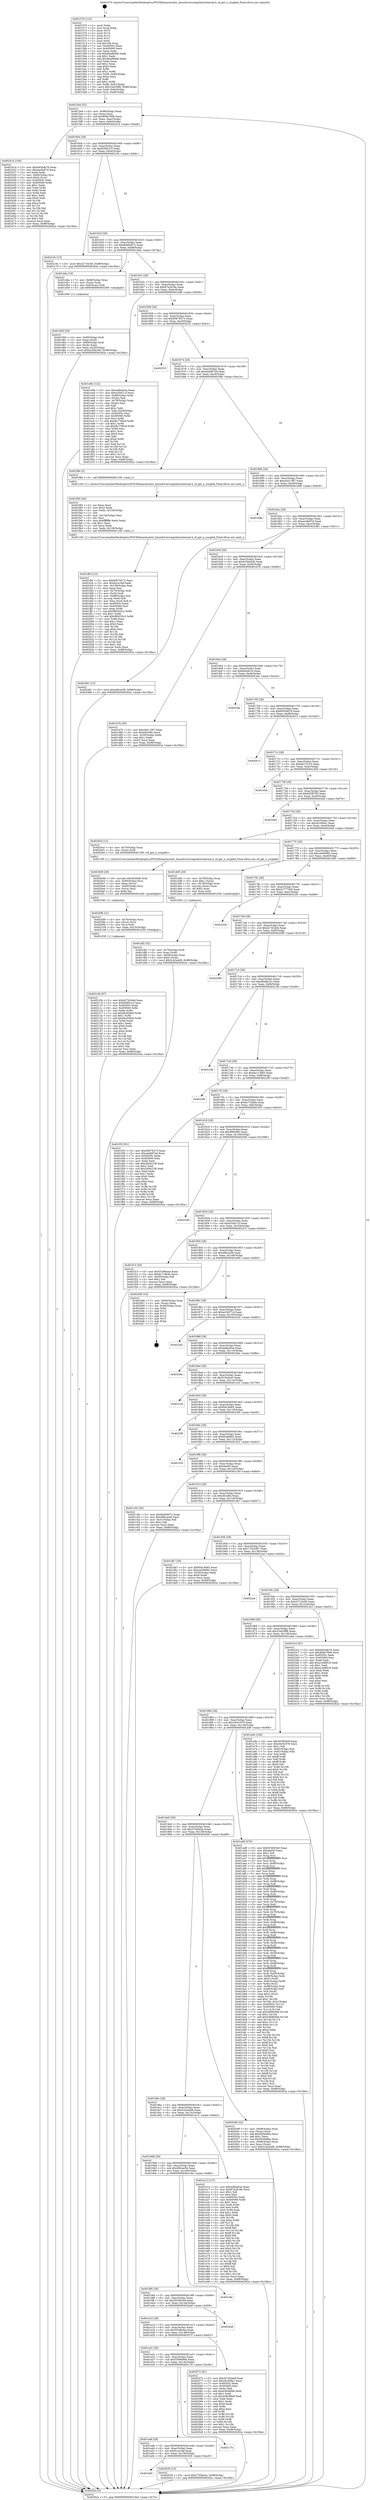 digraph "0x401570" {
  label = "0x401570 (/mnt/c/Users/mathe/Desktop/tcc/POCII/binaries/extr_linuxdriversregulatorinternal.h_of_get_n_coupled_Final-ollvm.out::main(0))"
  labelloc = "t"
  node[shape=record]

  Entry [label="",width=0.3,height=0.3,shape=circle,fillcolor=black,style=filled]
  "0x4015e4" [label="{
     0x4015e4 [32]\l
     | [instrs]\l
     &nbsp;&nbsp;0x4015e4 \<+6\>: mov -0x98(%rbp),%eax\l
     &nbsp;&nbsp;0x4015ea \<+2\>: mov %eax,%ecx\l
     &nbsp;&nbsp;0x4015ec \<+6\>: sub $0x809e789b,%ecx\l
     &nbsp;&nbsp;0x4015f2 \<+6\>: mov %eax,-0xac(%rbp)\l
     &nbsp;&nbsp;0x4015f8 \<+6\>: mov %ecx,-0xb0(%rbp)\l
     &nbsp;&nbsp;0x4015fe \<+6\>: je 000000000040241d \<main+0xead\>\l
  }"]
  "0x40241d" [label="{
     0x40241d [100]\l
     | [instrs]\l
     &nbsp;&nbsp;0x40241d \<+5\>: mov $0xb954db78,%eax\l
     &nbsp;&nbsp;0x402422 \<+5\>: mov $0xaec9a97d,%ecx\l
     &nbsp;&nbsp;0x402427 \<+2\>: xor %edx,%edx\l
     &nbsp;&nbsp;0x402429 \<+7\>: mov -0x90(%rbp),%rsi\l
     &nbsp;&nbsp;0x402430 \<+6\>: movl $0x0,(%rsi)\l
     &nbsp;&nbsp;0x402436 \<+7\>: mov 0x40505c,%edi\l
     &nbsp;&nbsp;0x40243d \<+8\>: mov 0x405060,%r8d\l
     &nbsp;&nbsp;0x402445 \<+3\>: sub $0x1,%edx\l
     &nbsp;&nbsp;0x402448 \<+3\>: mov %edi,%r9d\l
     &nbsp;&nbsp;0x40244b \<+3\>: add %edx,%r9d\l
     &nbsp;&nbsp;0x40244e \<+4\>: imul %r9d,%edi\l
     &nbsp;&nbsp;0x402452 \<+3\>: and $0x1,%edi\l
     &nbsp;&nbsp;0x402455 \<+3\>: cmp $0x0,%edi\l
     &nbsp;&nbsp;0x402458 \<+4\>: sete %r10b\l
     &nbsp;&nbsp;0x40245c \<+4\>: cmp $0xa,%r8d\l
     &nbsp;&nbsp;0x402460 \<+4\>: setl %r11b\l
     &nbsp;&nbsp;0x402464 \<+3\>: mov %r10b,%bl\l
     &nbsp;&nbsp;0x402467 \<+3\>: and %r11b,%bl\l
     &nbsp;&nbsp;0x40246a \<+3\>: xor %r11b,%r10b\l
     &nbsp;&nbsp;0x40246d \<+3\>: or %r10b,%bl\l
     &nbsp;&nbsp;0x402470 \<+3\>: test $0x1,%bl\l
     &nbsp;&nbsp;0x402473 \<+3\>: cmovne %ecx,%eax\l
     &nbsp;&nbsp;0x402476 \<+6\>: mov %eax,-0x98(%rbp)\l
     &nbsp;&nbsp;0x40247c \<+5\>: jmp 000000000040262a \<main+0x10ba\>\l
  }"]
  "0x401604" [label="{
     0x401604 [28]\l
     | [instrs]\l
     &nbsp;&nbsp;0x401604 \<+5\>: jmp 0000000000401609 \<main+0x99\>\l
     &nbsp;&nbsp;0x401609 \<+6\>: mov -0xac(%rbp),%eax\l
     &nbsp;&nbsp;0x40160f \<+5\>: sub $0x828f2cc3,%eax\l
     &nbsp;&nbsp;0x401614 \<+6\>: mov %eax,-0xb4(%rbp)\l
     &nbsp;&nbsp;0x40161a \<+6\>: je 000000000040216c \<main+0xbfc\>\l
  }"]
  Exit [label="",width=0.3,height=0.3,shape=circle,fillcolor=black,style=filled,peripheries=2]
  "0x40216c" [label="{
     0x40216c [15]\l
     | [instrs]\l
     &nbsp;&nbsp;0x40216c \<+10\>: movl $0x22716c40,-0x98(%rbp)\l
     &nbsp;&nbsp;0x402176 \<+5\>: jmp 000000000040262a \<main+0x10ba\>\l
  }"]
  "0x401620" [label="{
     0x401620 [28]\l
     | [instrs]\l
     &nbsp;&nbsp;0x401620 \<+5\>: jmp 0000000000401625 \<main+0xb5\>\l
     &nbsp;&nbsp;0x401625 \<+6\>: mov -0xac(%rbp),%eax\l
     &nbsp;&nbsp;0x40162b \<+5\>: sub $0x84d04672,%eax\l
     &nbsp;&nbsp;0x401630 \<+6\>: mov %eax,-0xb8(%rbp)\l
     &nbsp;&nbsp;0x401636 \<+6\>: je 0000000000401d4a \<main+0x7da\>\l
  }"]
  "0x40210b" [label="{
     0x40210b [97]\l
     | [instrs]\l
     &nbsp;&nbsp;0x40210b \<+5\>: mov $0xd27434dd,%eax\l
     &nbsp;&nbsp;0x402110 \<+5\>: mov $0x828f2cc3,%esi\l
     &nbsp;&nbsp;0x402115 \<+7\>: mov 0x40505c,%edx\l
     &nbsp;&nbsp;0x40211c \<+8\>: mov 0x405060,%r8d\l
     &nbsp;&nbsp;0x402124 \<+3\>: mov %edx,%r9d\l
     &nbsp;&nbsp;0x402127 \<+7\>: sub $0xf4c939dd,%r9d\l
     &nbsp;&nbsp;0x40212e \<+4\>: sub $0x1,%r9d\l
     &nbsp;&nbsp;0x402132 \<+7\>: add $0xf4c939dd,%r9d\l
     &nbsp;&nbsp;0x402139 \<+4\>: imul %r9d,%edx\l
     &nbsp;&nbsp;0x40213d \<+3\>: and $0x1,%edx\l
     &nbsp;&nbsp;0x402140 \<+3\>: cmp $0x0,%edx\l
     &nbsp;&nbsp;0x402143 \<+4\>: sete %r10b\l
     &nbsp;&nbsp;0x402147 \<+4\>: cmp $0xa,%r8d\l
     &nbsp;&nbsp;0x40214b \<+4\>: setl %r11b\l
     &nbsp;&nbsp;0x40214f \<+3\>: mov %r10b,%bl\l
     &nbsp;&nbsp;0x402152 \<+3\>: and %r11b,%bl\l
     &nbsp;&nbsp;0x402155 \<+3\>: xor %r11b,%r10b\l
     &nbsp;&nbsp;0x402158 \<+3\>: or %r10b,%bl\l
     &nbsp;&nbsp;0x40215b \<+3\>: test $0x1,%bl\l
     &nbsp;&nbsp;0x40215e \<+3\>: cmovne %esi,%eax\l
     &nbsp;&nbsp;0x402161 \<+6\>: mov %eax,-0x98(%rbp)\l
     &nbsp;&nbsp;0x402167 \<+5\>: jmp 000000000040262a \<main+0x10ba\>\l
  }"]
  "0x401d4a" [label="{
     0x401d4a [19]\l
     | [instrs]\l
     &nbsp;&nbsp;0x401d4a \<+7\>: mov -0x88(%rbp),%rax\l
     &nbsp;&nbsp;0x401d51 \<+3\>: mov (%rax),%rax\l
     &nbsp;&nbsp;0x401d54 \<+4\>: mov 0x8(%rax),%rdi\l
     &nbsp;&nbsp;0x401d58 \<+5\>: call 0000000000401060 \<atoi@plt\>\l
     | [calls]\l
     &nbsp;&nbsp;0x401060 \{1\} (unknown)\l
  }"]
  "0x40163c" [label="{
     0x40163c [28]\l
     | [instrs]\l
     &nbsp;&nbsp;0x40163c \<+5\>: jmp 0000000000401641 \<main+0xd1\>\l
     &nbsp;&nbsp;0x401641 \<+6\>: mov -0xac(%rbp),%eax\l
     &nbsp;&nbsp;0x401647 \<+5\>: sub $0x87a2818e,%eax\l
     &nbsp;&nbsp;0x40164c \<+6\>: mov %eax,-0xbc(%rbp)\l
     &nbsp;&nbsp;0x401652 \<+6\>: je 0000000000401e9b \<main+0x92b\>\l
  }"]
  "0x4020f6" [label="{
     0x4020f6 [21]\l
     | [instrs]\l
     &nbsp;&nbsp;0x4020f6 \<+4\>: mov -0x70(%rbp),%rcx\l
     &nbsp;&nbsp;0x4020fa \<+3\>: mov (%rcx),%rcx\l
     &nbsp;&nbsp;0x4020fd \<+3\>: mov %rcx,%rdi\l
     &nbsp;&nbsp;0x402100 \<+6\>: mov %eax,-0x15c(%rbp)\l
     &nbsp;&nbsp;0x402106 \<+5\>: call 0000000000401030 \<free@plt\>\l
     | [calls]\l
     &nbsp;&nbsp;0x401030 \{1\} (unknown)\l
  }"]
  "0x401e9b" [label="{
     0x401e9b [122]\l
     | [instrs]\l
     &nbsp;&nbsp;0x401e9b \<+5\>: mov $0xee8ea03a,%eax\l
     &nbsp;&nbsp;0x401ea0 \<+5\>: mov $0xe20dc11f,%ecx\l
     &nbsp;&nbsp;0x401ea5 \<+4\>: mov -0x68(%rbp),%rdx\l
     &nbsp;&nbsp;0x401ea9 \<+2\>: mov (%rdx),%esi\l
     &nbsp;&nbsp;0x401eab \<+4\>: mov -0x78(%rbp),%rdx\l
     &nbsp;&nbsp;0x401eaf \<+2\>: cmp (%rdx),%esi\l
     &nbsp;&nbsp;0x401eb1 \<+4\>: setl %dil\l
     &nbsp;&nbsp;0x401eb5 \<+4\>: and $0x1,%dil\l
     &nbsp;&nbsp;0x401eb9 \<+4\>: mov %dil,-0x29(%rbp)\l
     &nbsp;&nbsp;0x401ebd \<+7\>: mov 0x40505c,%esi\l
     &nbsp;&nbsp;0x401ec4 \<+8\>: mov 0x405060,%r8d\l
     &nbsp;&nbsp;0x401ecc \<+3\>: mov %esi,%r9d\l
     &nbsp;&nbsp;0x401ecf \<+7\>: add $0xdb7796c8,%r9d\l
     &nbsp;&nbsp;0x401ed6 \<+4\>: sub $0x1,%r9d\l
     &nbsp;&nbsp;0x401eda \<+7\>: sub $0xdb7796c8,%r9d\l
     &nbsp;&nbsp;0x401ee1 \<+4\>: imul %r9d,%esi\l
     &nbsp;&nbsp;0x401ee5 \<+3\>: and $0x1,%esi\l
     &nbsp;&nbsp;0x401ee8 \<+3\>: cmp $0x0,%esi\l
     &nbsp;&nbsp;0x401eeb \<+4\>: sete %dil\l
     &nbsp;&nbsp;0x401eef \<+4\>: cmp $0xa,%r8d\l
     &nbsp;&nbsp;0x401ef3 \<+4\>: setl %r10b\l
     &nbsp;&nbsp;0x401ef7 \<+3\>: mov %dil,%r11b\l
     &nbsp;&nbsp;0x401efa \<+3\>: and %r10b,%r11b\l
     &nbsp;&nbsp;0x401efd \<+3\>: xor %r10b,%dil\l
     &nbsp;&nbsp;0x401f00 \<+3\>: or %dil,%r11b\l
     &nbsp;&nbsp;0x401f03 \<+4\>: test $0x1,%r11b\l
     &nbsp;&nbsp;0x401f07 \<+3\>: cmovne %ecx,%eax\l
     &nbsp;&nbsp;0x401f0a \<+6\>: mov %eax,-0x98(%rbp)\l
     &nbsp;&nbsp;0x401f10 \<+5\>: jmp 000000000040262a \<main+0x10ba\>\l
  }"]
  "0x401658" [label="{
     0x401658 [28]\l
     | [instrs]\l
     &nbsp;&nbsp;0x401658 \<+5\>: jmp 000000000040165d \<main+0xed\>\l
     &nbsp;&nbsp;0x40165d \<+6\>: mov -0xac(%rbp),%eax\l
     &nbsp;&nbsp;0x401663 \<+5\>: sub $0x90678273,%eax\l
     &nbsp;&nbsp;0x401668 \<+6\>: mov %eax,-0xc0(%rbp)\l
     &nbsp;&nbsp;0x40166e \<+6\>: je 0000000000402533 \<main+0xfc3\>\l
  }"]
  "0x4020d9" [label="{
     0x4020d9 [29]\l
     | [instrs]\l
     &nbsp;&nbsp;0x4020d9 \<+10\>: movabs $0x4030d6,%rdi\l
     &nbsp;&nbsp;0x4020e3 \<+4\>: mov -0x60(%rbp),%rcx\l
     &nbsp;&nbsp;0x4020e7 \<+2\>: mov %eax,(%rcx)\l
     &nbsp;&nbsp;0x4020e9 \<+4\>: mov -0x60(%rbp),%rcx\l
     &nbsp;&nbsp;0x4020ed \<+2\>: mov (%rcx),%esi\l
     &nbsp;&nbsp;0x4020ef \<+2\>: mov $0x0,%al\l
     &nbsp;&nbsp;0x4020f1 \<+5\>: call 0000000000401040 \<printf@plt\>\l
     | [calls]\l
     &nbsp;&nbsp;0x401040 \{1\} (unknown)\l
  }"]
  "0x402533" [label="{
     0x402533\l
  }", style=dashed]
  "0x401674" [label="{
     0x401674 [28]\l
     | [instrs]\l
     &nbsp;&nbsp;0x401674 \<+5\>: jmp 0000000000401679 \<main+0x109\>\l
     &nbsp;&nbsp;0x401679 \<+6\>: mov -0xac(%rbp),%eax\l
     &nbsp;&nbsp;0x40167f \<+5\>: sub $0xa4dd87ad,%eax\l
     &nbsp;&nbsp;0x401684 \<+6\>: mov %eax,-0xc4(%rbp)\l
     &nbsp;&nbsp;0x40168a \<+6\>: je 0000000000401f8e \<main+0xa1e\>\l
  }"]
  "0x401a64" [label="{
     0x401a64\l
  }", style=dashed]
  "0x401f8e" [label="{
     0x401f8e [5]\l
     | [instrs]\l
     &nbsp;&nbsp;0x401f8e \<+5\>: call 0000000000401160 \<next_i\>\l
     | [calls]\l
     &nbsp;&nbsp;0x401160 \{1\} (/mnt/c/Users/mathe/Desktop/tcc/POCII/binaries/extr_linuxdriversregulatorinternal.h_of_get_n_coupled_Final-ollvm.out::next_i)\l
  }"]
  "0x401690" [label="{
     0x401690 [28]\l
     | [instrs]\l
     &nbsp;&nbsp;0x401690 \<+5\>: jmp 0000000000401695 \<main+0x125\>\l
     &nbsp;&nbsp;0x401695 \<+6\>: mov -0xac(%rbp),%eax\l
     &nbsp;&nbsp;0x40169b \<+5\>: sub $0xa5d11f97,%eax\l
     &nbsp;&nbsp;0x4016a0 \<+6\>: mov %eax,-0xc8(%rbp)\l
     &nbsp;&nbsp;0x4016a6 \<+6\>: je 0000000000401d99 \<main+0x829\>\l
  }"]
  "0x402039" [label="{
     0x402039 [15]\l
     | [instrs]\l
     &nbsp;&nbsp;0x402039 \<+10\>: movl $0x2750ba2e,-0x98(%rbp)\l
     &nbsp;&nbsp;0x402043 \<+5\>: jmp 000000000040262a \<main+0x10ba\>\l
  }"]
  "0x401d99" [label="{
     0x401d99\l
  }", style=dashed]
  "0x4016ac" [label="{
     0x4016ac [28]\l
     | [instrs]\l
     &nbsp;&nbsp;0x4016ac \<+5\>: jmp 00000000004016b1 \<main+0x141\>\l
     &nbsp;&nbsp;0x4016b1 \<+6\>: mov -0xac(%rbp),%eax\l
     &nbsp;&nbsp;0x4016b7 \<+5\>: sub $0xaec9a97d,%eax\l
     &nbsp;&nbsp;0x4016bc \<+6\>: mov %eax,-0xcc(%rbp)\l
     &nbsp;&nbsp;0x4016c2 \<+6\>: je 0000000000402481 \<main+0xf11\>\l
  }"]
  "0x401a48" [label="{
     0x401a48 [28]\l
     | [instrs]\l
     &nbsp;&nbsp;0x401a48 \<+5\>: jmp 0000000000401a4d \<main+0x4dd\>\l
     &nbsp;&nbsp;0x401a4d \<+6\>: mov -0xac(%rbp),%eax\l
     &nbsp;&nbsp;0x401a53 \<+5\>: sub $0x6cce1faf,%eax\l
     &nbsp;&nbsp;0x401a58 \<+6\>: mov %eax,-0x150(%rbp)\l
     &nbsp;&nbsp;0x401a5e \<+6\>: je 0000000000402039 \<main+0xac9\>\l
  }"]
  "0x402481" [label="{
     0x402481 [15]\l
     | [instrs]\l
     &nbsp;&nbsp;0x402481 \<+10\>: movl $0xe9fcca58,-0x98(%rbp)\l
     &nbsp;&nbsp;0x40248b \<+5\>: jmp 000000000040262a \<main+0x10ba\>\l
  }"]
  "0x4016c8" [label="{
     0x4016c8 [28]\l
     | [instrs]\l
     &nbsp;&nbsp;0x4016c8 \<+5\>: jmp 00000000004016cd \<main+0x15d\>\l
     &nbsp;&nbsp;0x4016cd \<+6\>: mov -0xac(%rbp),%eax\l
     &nbsp;&nbsp;0x4016d3 \<+5\>: sub $0xb23bb2d0,%eax\l
     &nbsp;&nbsp;0x4016d8 \<+6\>: mov %eax,-0xd0(%rbp)\l
     &nbsp;&nbsp;0x4016de \<+6\>: je 0000000000401d7b \<main+0x80b\>\l
  }"]
  "0x40217b" [label="{
     0x40217b\l
  }", style=dashed]
  "0x401d7b" [label="{
     0x401d7b [30]\l
     | [instrs]\l
     &nbsp;&nbsp;0x401d7b \<+5\>: mov $0xa5d11f97,%eax\l
     &nbsp;&nbsp;0x401d80 \<+5\>: mov $0xe82c8fc,%ecx\l
     &nbsp;&nbsp;0x401d85 \<+3\>: mov -0x30(%rbp),%edx\l
     &nbsp;&nbsp;0x401d88 \<+3\>: cmp $0x1,%edx\l
     &nbsp;&nbsp;0x401d8b \<+3\>: cmovl %ecx,%eax\l
     &nbsp;&nbsp;0x401d8e \<+6\>: mov %eax,-0x98(%rbp)\l
     &nbsp;&nbsp;0x401d94 \<+5\>: jmp 000000000040262a \<main+0x10ba\>\l
  }"]
  "0x4016e4" [label="{
     0x4016e4 [28]\l
     | [instrs]\l
     &nbsp;&nbsp;0x4016e4 \<+5\>: jmp 00000000004016e9 \<main+0x179\>\l
     &nbsp;&nbsp;0x4016e9 \<+6\>: mov -0xac(%rbp),%eax\l
     &nbsp;&nbsp;0x4016ef \<+5\>: sub $0xb40efc1e,%eax\l
     &nbsp;&nbsp;0x4016f4 \<+6\>: mov %eax,-0xd4(%rbp)\l
     &nbsp;&nbsp;0x4016fa \<+6\>: je 00000000004023ae \<main+0xe3e\>\l
  }"]
  "0x401a2c" [label="{
     0x401a2c [28]\l
     | [instrs]\l
     &nbsp;&nbsp;0x401a2c \<+5\>: jmp 0000000000401a31 \<main+0x4c1\>\l
     &nbsp;&nbsp;0x401a31 \<+6\>: mov -0xac(%rbp),%eax\l
     &nbsp;&nbsp;0x401a37 \<+5\>: sub $0x559849dd,%eax\l
     &nbsp;&nbsp;0x401a3c \<+6\>: mov %eax,-0x14c(%rbp)\l
     &nbsp;&nbsp;0x401a42 \<+6\>: je 000000000040217b \<main+0xc0b\>\l
  }"]
  "0x4023ae" [label="{
     0x4023ae\l
  }", style=dashed]
  "0x401700" [label="{
     0x401700 [28]\l
     | [instrs]\l
     &nbsp;&nbsp;0x401700 \<+5\>: jmp 0000000000401705 \<main+0x195\>\l
     &nbsp;&nbsp;0x401705 \<+6\>: mov -0xac(%rbp),%eax\l
     &nbsp;&nbsp;0x40170b \<+5\>: sub $0xb954db78,%eax\l
     &nbsp;&nbsp;0x401710 \<+6\>: mov %eax,-0xd8(%rbp)\l
     &nbsp;&nbsp;0x401716 \<+6\>: je 0000000000402613 \<main+0x10a3\>\l
  }"]
  "0x402072" [label="{
     0x402072 [91]\l
     | [instrs]\l
     &nbsp;&nbsp;0x402072 \<+5\>: mov $0xd27434dd,%eax\l
     &nbsp;&nbsp;0x402077 \<+5\>: mov $0xc6180fa1,%ecx\l
     &nbsp;&nbsp;0x40207c \<+7\>: mov 0x40505c,%edx\l
     &nbsp;&nbsp;0x402083 \<+7\>: mov 0x405060,%esi\l
     &nbsp;&nbsp;0x40208a \<+2\>: mov %edx,%edi\l
     &nbsp;&nbsp;0x40208c \<+6\>: add $0xd38c86b8,%edi\l
     &nbsp;&nbsp;0x402092 \<+3\>: sub $0x1,%edi\l
     &nbsp;&nbsp;0x402095 \<+6\>: sub $0xd38c86b8,%edi\l
     &nbsp;&nbsp;0x40209b \<+3\>: imul %edi,%edx\l
     &nbsp;&nbsp;0x40209e \<+3\>: and $0x1,%edx\l
     &nbsp;&nbsp;0x4020a1 \<+3\>: cmp $0x0,%edx\l
     &nbsp;&nbsp;0x4020a4 \<+4\>: sete %r8b\l
     &nbsp;&nbsp;0x4020a8 \<+3\>: cmp $0xa,%esi\l
     &nbsp;&nbsp;0x4020ab \<+4\>: setl %r9b\l
     &nbsp;&nbsp;0x4020af \<+3\>: mov %r8b,%r10b\l
     &nbsp;&nbsp;0x4020b2 \<+3\>: and %r9b,%r10b\l
     &nbsp;&nbsp;0x4020b5 \<+3\>: xor %r9b,%r8b\l
     &nbsp;&nbsp;0x4020b8 \<+3\>: or %r8b,%r10b\l
     &nbsp;&nbsp;0x4020bb \<+4\>: test $0x1,%r10b\l
     &nbsp;&nbsp;0x4020bf \<+3\>: cmovne %ecx,%eax\l
     &nbsp;&nbsp;0x4020c2 \<+6\>: mov %eax,-0x98(%rbp)\l
     &nbsp;&nbsp;0x4020c8 \<+5\>: jmp 000000000040262a \<main+0x10ba\>\l
  }"]
  "0x402613" [label="{
     0x402613\l
  }", style=dashed]
  "0x40171c" [label="{
     0x40171c [28]\l
     | [instrs]\l
     &nbsp;&nbsp;0x40171c \<+5\>: jmp 0000000000401721 \<main+0x1b1\>\l
     &nbsp;&nbsp;0x401721 \<+6\>: mov -0xac(%rbp),%eax\l
     &nbsp;&nbsp;0x401727 \<+5\>: sub $0xba372c10,%eax\l
     &nbsp;&nbsp;0x40172c \<+6\>: mov %eax,-0xdc(%rbp)\l
     &nbsp;&nbsp;0x401732 \<+6\>: je 0000000000401d3b \<main+0x7cb\>\l
  }"]
  "0x401a10" [label="{
     0x401a10 [28]\l
     | [instrs]\l
     &nbsp;&nbsp;0x401a10 \<+5\>: jmp 0000000000401a15 \<main+0x4a5\>\l
     &nbsp;&nbsp;0x401a15 \<+6\>: mov -0xac(%rbp),%eax\l
     &nbsp;&nbsp;0x401a1b \<+5\>: sub $0x5539beae,%eax\l
     &nbsp;&nbsp;0x401a20 \<+6\>: mov %eax,-0x148(%rbp)\l
     &nbsp;&nbsp;0x401a26 \<+6\>: je 0000000000402072 \<main+0xb02\>\l
  }"]
  "0x401d3b" [label="{
     0x401d3b\l
  }", style=dashed]
  "0x401738" [label="{
     0x401738 [28]\l
     | [instrs]\l
     &nbsp;&nbsp;0x401738 \<+5\>: jmp 000000000040173d \<main+0x1cd\>\l
     &nbsp;&nbsp;0x40173d \<+6\>: mov -0xac(%rbp),%eax\l
     &nbsp;&nbsp;0x401743 \<+5\>: sub $0xbf2f8783,%eax\l
     &nbsp;&nbsp;0x401748 \<+6\>: mov %eax,-0xe0(%rbp)\l
     &nbsp;&nbsp;0x40174e \<+6\>: je 00000000004024ed \<main+0xf7d\>\l
  }"]
  "0x4024a8" [label="{
     0x4024a8\l
  }", style=dashed]
  "0x4024ed" [label="{
     0x4024ed\l
  }", style=dashed]
  "0x401754" [label="{
     0x401754 [28]\l
     | [instrs]\l
     &nbsp;&nbsp;0x401754 \<+5\>: jmp 0000000000401759 \<main+0x1e9\>\l
     &nbsp;&nbsp;0x401759 \<+6\>: mov -0xac(%rbp),%eax\l
     &nbsp;&nbsp;0x40175f \<+5\>: sub $0xc6180fa1,%eax\l
     &nbsp;&nbsp;0x401764 \<+6\>: mov %eax,-0xe4(%rbp)\l
     &nbsp;&nbsp;0x40176a \<+6\>: je 00000000004020cd \<main+0xb5d\>\l
  }"]
  "0x4019f4" [label="{
     0x4019f4 [28]\l
     | [instrs]\l
     &nbsp;&nbsp;0x4019f4 \<+5\>: jmp 00000000004019f9 \<main+0x489\>\l
     &nbsp;&nbsp;0x4019f9 \<+6\>: mov -0xac(%rbp),%eax\l
     &nbsp;&nbsp;0x4019ff \<+5\>: sub $0x503693e9,%eax\l
     &nbsp;&nbsp;0x401a04 \<+6\>: mov %eax,-0x144(%rbp)\l
     &nbsp;&nbsp;0x401a0a \<+6\>: je 00000000004024a8 \<main+0xf38\>\l
  }"]
  "0x4020cd" [label="{
     0x4020cd [12]\l
     | [instrs]\l
     &nbsp;&nbsp;0x4020cd \<+4\>: mov -0x70(%rbp),%rax\l
     &nbsp;&nbsp;0x4020d1 \<+3\>: mov (%rax),%rdi\l
     &nbsp;&nbsp;0x4020d4 \<+5\>: call 00000000004013f0 \<of_get_n_coupled\>\l
     | [calls]\l
     &nbsp;&nbsp;0x4013f0 \{1\} (/mnt/c/Users/mathe/Desktop/tcc/POCII/binaries/extr_linuxdriversregulatorinternal.h_of_get_n_coupled_Final-ollvm.out::of_get_n_coupled)\l
  }"]
  "0x401770" [label="{
     0x401770 [28]\l
     | [instrs]\l
     &nbsp;&nbsp;0x401770 \<+5\>: jmp 0000000000401775 \<main+0x205\>\l
     &nbsp;&nbsp;0x401775 \<+6\>: mov -0xac(%rbp),%eax\l
     &nbsp;&nbsp;0x40177b \<+5\>: sub $0xca049692,%eax\l
     &nbsp;&nbsp;0x401780 \<+6\>: mov %eax,-0xe8(%rbp)\l
     &nbsp;&nbsp;0x401786 \<+6\>: je 0000000000401dd5 \<main+0x865\>\l
  }"]
  "0x401c6e" [label="{
     0x401c6e\l
  }", style=dashed]
  "0x401dd5" [label="{
     0x401dd5 [29]\l
     | [instrs]\l
     &nbsp;&nbsp;0x401dd5 \<+4\>: mov -0x78(%rbp),%rax\l
     &nbsp;&nbsp;0x401dd9 \<+6\>: movl $0x1,(%rax)\l
     &nbsp;&nbsp;0x401ddf \<+4\>: mov -0x78(%rbp),%rax\l
     &nbsp;&nbsp;0x401de3 \<+3\>: movslq (%rax),%rax\l
     &nbsp;&nbsp;0x401de6 \<+4\>: shl $0x2,%rax\l
     &nbsp;&nbsp;0x401dea \<+3\>: mov %rax,%rdi\l
     &nbsp;&nbsp;0x401ded \<+5\>: call 0000000000401050 \<malloc@plt\>\l
     | [calls]\l
     &nbsp;&nbsp;0x401050 \{1\} (unknown)\l
  }"]
  "0x40178c" [label="{
     0x40178c [28]\l
     | [instrs]\l
     &nbsp;&nbsp;0x40178c \<+5\>: jmp 0000000000401791 \<main+0x221\>\l
     &nbsp;&nbsp;0x401791 \<+6\>: mov -0xac(%rbp),%eax\l
     &nbsp;&nbsp;0x401797 \<+5\>: sub $0xd177740d,%eax\l
     &nbsp;&nbsp;0x40179c \<+6\>: mov %eax,-0xec(%rbp)\l
     &nbsp;&nbsp;0x4017a2 \<+6\>: je 0000000000402328 \<main+0xdb8\>\l
  }"]
  "0x401fbf" [label="{
     0x401fbf [122]\l
     | [instrs]\l
     &nbsp;&nbsp;0x401fbf \<+5\>: mov $0x90678273,%ecx\l
     &nbsp;&nbsp;0x401fc4 \<+5\>: mov $0x6cce1faf,%edx\l
     &nbsp;&nbsp;0x401fc9 \<+6\>: mov -0x158(%rbp),%esi\l
     &nbsp;&nbsp;0x401fcf \<+3\>: imul %eax,%esi\l
     &nbsp;&nbsp;0x401fd2 \<+4\>: mov -0x70(%rbp),%rdi\l
     &nbsp;&nbsp;0x401fd6 \<+3\>: mov (%rdi),%rdi\l
     &nbsp;&nbsp;0x401fd9 \<+4\>: mov -0x68(%rbp),%r8\l
     &nbsp;&nbsp;0x401fdd \<+3\>: movslq (%r8),%r8\l
     &nbsp;&nbsp;0x401fe0 \<+4\>: mov %esi,(%rdi,%r8,4)\l
     &nbsp;&nbsp;0x401fe4 \<+7\>: mov 0x40505c,%eax\l
     &nbsp;&nbsp;0x401feb \<+7\>: mov 0x405060,%esi\l
     &nbsp;&nbsp;0x401ff2 \<+3\>: mov %eax,%r9d\l
     &nbsp;&nbsp;0x401ff5 \<+7\>: sub $0x985035c2,%r9d\l
     &nbsp;&nbsp;0x401ffc \<+4\>: sub $0x1,%r9d\l
     &nbsp;&nbsp;0x402000 \<+7\>: add $0x985035c2,%r9d\l
     &nbsp;&nbsp;0x402007 \<+4\>: imul %r9d,%eax\l
     &nbsp;&nbsp;0x40200b \<+3\>: and $0x1,%eax\l
     &nbsp;&nbsp;0x40200e \<+3\>: cmp $0x0,%eax\l
     &nbsp;&nbsp;0x402011 \<+4\>: sete %r10b\l
     &nbsp;&nbsp;0x402015 \<+3\>: cmp $0xa,%esi\l
     &nbsp;&nbsp;0x402018 \<+4\>: setl %r11b\l
     &nbsp;&nbsp;0x40201c \<+3\>: mov %r10b,%bl\l
     &nbsp;&nbsp;0x40201f \<+3\>: and %r11b,%bl\l
     &nbsp;&nbsp;0x402022 \<+3\>: xor %r11b,%r10b\l
     &nbsp;&nbsp;0x402025 \<+3\>: or %r10b,%bl\l
     &nbsp;&nbsp;0x402028 \<+3\>: test $0x1,%bl\l
     &nbsp;&nbsp;0x40202b \<+3\>: cmovne %edx,%ecx\l
     &nbsp;&nbsp;0x40202e \<+6\>: mov %ecx,-0x98(%rbp)\l
     &nbsp;&nbsp;0x402034 \<+5\>: jmp 000000000040262a \<main+0x10ba\>\l
  }"]
  "0x402328" [label="{
     0x402328\l
  }", style=dashed]
  "0x4017a8" [label="{
     0x4017a8 [28]\l
     | [instrs]\l
     &nbsp;&nbsp;0x4017a8 \<+5\>: jmp 00000000004017ad \<main+0x23d\>\l
     &nbsp;&nbsp;0x4017ad \<+6\>: mov -0xac(%rbp),%eax\l
     &nbsp;&nbsp;0x4017b3 \<+5\>: sub $0xd27434dd,%eax\l
     &nbsp;&nbsp;0x4017b8 \<+6\>: mov %eax,-0xf0(%rbp)\l
     &nbsp;&nbsp;0x4017be \<+6\>: je 0000000000402589 \<main+0x1019\>\l
  }"]
  "0x401f93" [label="{
     0x401f93 [44]\l
     | [instrs]\l
     &nbsp;&nbsp;0x401f93 \<+2\>: xor %ecx,%ecx\l
     &nbsp;&nbsp;0x401f95 \<+5\>: mov $0x2,%edx\l
     &nbsp;&nbsp;0x401f9a \<+6\>: mov %edx,-0x154(%rbp)\l
     &nbsp;&nbsp;0x401fa0 \<+1\>: cltd\l
     &nbsp;&nbsp;0x401fa1 \<+6\>: mov -0x154(%rbp),%esi\l
     &nbsp;&nbsp;0x401fa7 \<+2\>: idiv %esi\l
     &nbsp;&nbsp;0x401fa9 \<+6\>: imul $0xfffffffe,%edx,%edx\l
     &nbsp;&nbsp;0x401faf \<+3\>: sub $0x1,%ecx\l
     &nbsp;&nbsp;0x401fb2 \<+2\>: sub %ecx,%edx\l
     &nbsp;&nbsp;0x401fb4 \<+6\>: mov %edx,-0x158(%rbp)\l
     &nbsp;&nbsp;0x401fba \<+5\>: call 0000000000401160 \<next_i\>\l
     | [calls]\l
     &nbsp;&nbsp;0x401160 \{1\} (/mnt/c/Users/mathe/Desktop/tcc/POCII/binaries/extr_linuxdriversregulatorinternal.h_of_get_n_coupled_Final-ollvm.out::next_i)\l
  }"]
  "0x402589" [label="{
     0x402589\l
  }", style=dashed]
  "0x4017c4" [label="{
     0x4017c4 [28]\l
     | [instrs]\l
     &nbsp;&nbsp;0x4017c4 \<+5\>: jmp 00000000004017c9 \<main+0x259\>\l
     &nbsp;&nbsp;0x4017c9 \<+6\>: mov -0xac(%rbp),%eax\l
     &nbsp;&nbsp;0x4017cf \<+5\>: sub $0xd6adbc2c,%eax\l
     &nbsp;&nbsp;0x4017d4 \<+6\>: mov %eax,-0xf4(%rbp)\l
     &nbsp;&nbsp;0x4017da \<+6\>: je 00000000004021d6 \<main+0xc66\>\l
  }"]
  "0x4019d8" [label="{
     0x4019d8 [28]\l
     | [instrs]\l
     &nbsp;&nbsp;0x4019d8 \<+5\>: jmp 00000000004019dd \<main+0x46d\>\l
     &nbsp;&nbsp;0x4019dd \<+6\>: mov -0xac(%rbp),%eax\l
     &nbsp;&nbsp;0x4019e3 \<+5\>: sub $0x496cac0e,%eax\l
     &nbsp;&nbsp;0x4019e8 \<+6\>: mov %eax,-0x140(%rbp)\l
     &nbsp;&nbsp;0x4019ee \<+6\>: je 0000000000401c6e \<main+0x6fe\>\l
  }"]
  "0x4021d6" [label="{
     0x4021d6\l
  }", style=dashed]
  "0x4017e0" [label="{
     0x4017e0 [28]\l
     | [instrs]\l
     &nbsp;&nbsp;0x4017e0 \<+5\>: jmp 00000000004017e5 \<main+0x275\>\l
     &nbsp;&nbsp;0x4017e5 \<+6\>: mov -0xac(%rbp),%eax\l
     &nbsp;&nbsp;0x4017eb \<+5\>: sub $0xda113983,%eax\l
     &nbsp;&nbsp;0x4017f0 \<+6\>: mov %eax,-0xf8(%rbp)\l
     &nbsp;&nbsp;0x4017f6 \<+6\>: je 000000000040229f \<main+0xd2f\>\l
  }"]
  "0x401e12" [label="{
     0x401e12 [137]\l
     | [instrs]\l
     &nbsp;&nbsp;0x401e12 \<+5\>: mov $0xee8ea03a,%eax\l
     &nbsp;&nbsp;0x401e17 \<+5\>: mov $0x87a2818e,%ecx\l
     &nbsp;&nbsp;0x401e1c \<+2\>: mov $0x1,%dl\l
     &nbsp;&nbsp;0x401e1e \<+2\>: xor %esi,%esi\l
     &nbsp;&nbsp;0x401e20 \<+7\>: mov 0x40505c,%edi\l
     &nbsp;&nbsp;0x401e27 \<+8\>: mov 0x405060,%r8d\l
     &nbsp;&nbsp;0x401e2f \<+3\>: sub $0x1,%esi\l
     &nbsp;&nbsp;0x401e32 \<+3\>: mov %edi,%r9d\l
     &nbsp;&nbsp;0x401e35 \<+3\>: add %esi,%r9d\l
     &nbsp;&nbsp;0x401e38 \<+4\>: imul %r9d,%edi\l
     &nbsp;&nbsp;0x401e3c \<+3\>: and $0x1,%edi\l
     &nbsp;&nbsp;0x401e3f \<+3\>: cmp $0x0,%edi\l
     &nbsp;&nbsp;0x401e42 \<+4\>: sete %r10b\l
     &nbsp;&nbsp;0x401e46 \<+4\>: cmp $0xa,%r8d\l
     &nbsp;&nbsp;0x401e4a \<+4\>: setl %r11b\l
     &nbsp;&nbsp;0x401e4e \<+3\>: mov %r10b,%bl\l
     &nbsp;&nbsp;0x401e51 \<+3\>: xor $0xff,%bl\l
     &nbsp;&nbsp;0x401e54 \<+3\>: mov %r11b,%r14b\l
     &nbsp;&nbsp;0x401e57 \<+4\>: xor $0xff,%r14b\l
     &nbsp;&nbsp;0x401e5b \<+3\>: xor $0x0,%dl\l
     &nbsp;&nbsp;0x401e5e \<+3\>: mov %bl,%r15b\l
     &nbsp;&nbsp;0x401e61 \<+4\>: and $0x0,%r15b\l
     &nbsp;&nbsp;0x401e65 \<+3\>: and %dl,%r10b\l
     &nbsp;&nbsp;0x401e68 \<+3\>: mov %r14b,%r12b\l
     &nbsp;&nbsp;0x401e6b \<+4\>: and $0x0,%r12b\l
     &nbsp;&nbsp;0x401e6f \<+3\>: and %dl,%r11b\l
     &nbsp;&nbsp;0x401e72 \<+3\>: or %r10b,%r15b\l
     &nbsp;&nbsp;0x401e75 \<+3\>: or %r11b,%r12b\l
     &nbsp;&nbsp;0x401e78 \<+3\>: xor %r12b,%r15b\l
     &nbsp;&nbsp;0x401e7b \<+3\>: or %r14b,%bl\l
     &nbsp;&nbsp;0x401e7e \<+3\>: xor $0xff,%bl\l
     &nbsp;&nbsp;0x401e81 \<+3\>: or $0x0,%dl\l
     &nbsp;&nbsp;0x401e84 \<+2\>: and %dl,%bl\l
     &nbsp;&nbsp;0x401e86 \<+3\>: or %bl,%r15b\l
     &nbsp;&nbsp;0x401e89 \<+4\>: test $0x1,%r15b\l
     &nbsp;&nbsp;0x401e8d \<+3\>: cmovne %ecx,%eax\l
     &nbsp;&nbsp;0x401e90 \<+6\>: mov %eax,-0x98(%rbp)\l
     &nbsp;&nbsp;0x401e96 \<+5\>: jmp 000000000040262a \<main+0x10ba\>\l
  }"]
  "0x40229f" [label="{
     0x40229f\l
  }", style=dashed]
  "0x4017fc" [label="{
     0x4017fc [28]\l
     | [instrs]\l
     &nbsp;&nbsp;0x4017fc \<+5\>: jmp 0000000000401801 \<main+0x291\>\l
     &nbsp;&nbsp;0x401801 \<+6\>: mov -0xac(%rbp),%eax\l
     &nbsp;&nbsp;0x401807 \<+5\>: sub $0xdc718d4e,%eax\l
     &nbsp;&nbsp;0x40180c \<+6\>: mov %eax,-0xfc(%rbp)\l
     &nbsp;&nbsp;0x401812 \<+6\>: je 0000000000401f33 \<main+0x9c3\>\l
  }"]
  "0x4019bc" [label="{
     0x4019bc [28]\l
     | [instrs]\l
     &nbsp;&nbsp;0x4019bc \<+5\>: jmp 00000000004019c1 \<main+0x451\>\l
     &nbsp;&nbsp;0x4019c1 \<+6\>: mov -0xac(%rbp),%eax\l
     &nbsp;&nbsp;0x4019c7 \<+5\>: sub $0x3c42a4d8,%eax\l
     &nbsp;&nbsp;0x4019cc \<+6\>: mov %eax,-0x13c(%rbp)\l
     &nbsp;&nbsp;0x4019d2 \<+6\>: je 0000000000401e12 \<main+0x8a2\>\l
  }"]
  "0x401f33" [label="{
     0x401f33 [91]\l
     | [instrs]\l
     &nbsp;&nbsp;0x401f33 \<+5\>: mov $0x90678273,%eax\l
     &nbsp;&nbsp;0x401f38 \<+5\>: mov $0xa4dd87ad,%ecx\l
     &nbsp;&nbsp;0x401f3d \<+7\>: mov 0x40505c,%edx\l
     &nbsp;&nbsp;0x401f44 \<+7\>: mov 0x405060,%esi\l
     &nbsp;&nbsp;0x401f4b \<+2\>: mov %edx,%edi\l
     &nbsp;&nbsp;0x401f4d \<+6\>: add $0x2b0b21f6,%edi\l
     &nbsp;&nbsp;0x401f53 \<+3\>: sub $0x1,%edi\l
     &nbsp;&nbsp;0x401f56 \<+6\>: sub $0x2b0b21f6,%edi\l
     &nbsp;&nbsp;0x401f5c \<+3\>: imul %edi,%edx\l
     &nbsp;&nbsp;0x401f5f \<+3\>: and $0x1,%edx\l
     &nbsp;&nbsp;0x401f62 \<+3\>: cmp $0x0,%edx\l
     &nbsp;&nbsp;0x401f65 \<+4\>: sete %r8b\l
     &nbsp;&nbsp;0x401f69 \<+3\>: cmp $0xa,%esi\l
     &nbsp;&nbsp;0x401f6c \<+4\>: setl %r9b\l
     &nbsp;&nbsp;0x401f70 \<+3\>: mov %r8b,%r10b\l
     &nbsp;&nbsp;0x401f73 \<+3\>: and %r9b,%r10b\l
     &nbsp;&nbsp;0x401f76 \<+3\>: xor %r9b,%r8b\l
     &nbsp;&nbsp;0x401f79 \<+3\>: or %r8b,%r10b\l
     &nbsp;&nbsp;0x401f7c \<+4\>: test $0x1,%r10b\l
     &nbsp;&nbsp;0x401f80 \<+3\>: cmovne %ecx,%eax\l
     &nbsp;&nbsp;0x401f83 \<+6\>: mov %eax,-0x98(%rbp)\l
     &nbsp;&nbsp;0x401f89 \<+5\>: jmp 000000000040262a \<main+0x10ba\>\l
  }"]
  "0x401818" [label="{
     0x401818 [28]\l
     | [instrs]\l
     &nbsp;&nbsp;0x401818 \<+5\>: jmp 000000000040181d \<main+0x2ad\>\l
     &nbsp;&nbsp;0x40181d \<+6\>: mov -0xac(%rbp),%eax\l
     &nbsp;&nbsp;0x401823 \<+5\>: sub $0xdf9f3d9c,%eax\l
     &nbsp;&nbsp;0x401828 \<+6\>: mov %eax,-0x100(%rbp)\l
     &nbsp;&nbsp;0x40182e \<+6\>: je 00000000004025d6 \<main+0x1066\>\l
  }"]
  "0x402048" [label="{
     0x402048 [42]\l
     | [instrs]\l
     &nbsp;&nbsp;0x402048 \<+4\>: mov -0x68(%rbp),%rax\l
     &nbsp;&nbsp;0x40204c \<+2\>: mov (%rax),%ecx\l
     &nbsp;&nbsp;0x40204e \<+6\>: add $0x943bbfbe,%ecx\l
     &nbsp;&nbsp;0x402054 \<+3\>: add $0x1,%ecx\l
     &nbsp;&nbsp;0x402057 \<+6\>: sub $0x943bbfbe,%ecx\l
     &nbsp;&nbsp;0x40205d \<+4\>: mov -0x68(%rbp),%rax\l
     &nbsp;&nbsp;0x402061 \<+2\>: mov %ecx,(%rax)\l
     &nbsp;&nbsp;0x402063 \<+10\>: movl $0x3c42a4d8,-0x98(%rbp)\l
     &nbsp;&nbsp;0x40206d \<+5\>: jmp 000000000040262a \<main+0x10ba\>\l
  }"]
  "0x4025d6" [label="{
     0x4025d6\l
  }", style=dashed]
  "0x401834" [label="{
     0x401834 [28]\l
     | [instrs]\l
     &nbsp;&nbsp;0x401834 \<+5\>: jmp 0000000000401839 \<main+0x2c9\>\l
     &nbsp;&nbsp;0x401839 \<+6\>: mov -0xac(%rbp),%eax\l
     &nbsp;&nbsp;0x40183f \<+5\>: sub $0xe20dc11f,%eax\l
     &nbsp;&nbsp;0x401844 \<+6\>: mov %eax,-0x104(%rbp)\l
     &nbsp;&nbsp;0x40184a \<+6\>: je 0000000000401f15 \<main+0x9a5\>\l
  }"]
  "0x401df2" [label="{
     0x401df2 [32]\l
     | [instrs]\l
     &nbsp;&nbsp;0x401df2 \<+4\>: mov -0x70(%rbp),%rdi\l
     &nbsp;&nbsp;0x401df6 \<+3\>: mov %rax,(%rdi)\l
     &nbsp;&nbsp;0x401df9 \<+4\>: mov -0x68(%rbp),%rax\l
     &nbsp;&nbsp;0x401dfd \<+6\>: movl $0x0,(%rax)\l
     &nbsp;&nbsp;0x401e03 \<+10\>: movl $0x3c42a4d8,-0x98(%rbp)\l
     &nbsp;&nbsp;0x401e0d \<+5\>: jmp 000000000040262a \<main+0x10ba\>\l
  }"]
  "0x401f15" [label="{
     0x401f15 [30]\l
     | [instrs]\l
     &nbsp;&nbsp;0x401f15 \<+5\>: mov $0x5539beae,%eax\l
     &nbsp;&nbsp;0x401f1a \<+5\>: mov $0xdc718d4e,%ecx\l
     &nbsp;&nbsp;0x401f1f \<+3\>: mov -0x29(%rbp),%dl\l
     &nbsp;&nbsp;0x401f22 \<+3\>: test $0x1,%dl\l
     &nbsp;&nbsp;0x401f25 \<+3\>: cmovne %ecx,%eax\l
     &nbsp;&nbsp;0x401f28 \<+6\>: mov %eax,-0x98(%rbp)\l
     &nbsp;&nbsp;0x401f2e \<+5\>: jmp 000000000040262a \<main+0x10ba\>\l
  }"]
  "0x401850" [label="{
     0x401850 [28]\l
     | [instrs]\l
     &nbsp;&nbsp;0x401850 \<+5\>: jmp 0000000000401855 \<main+0x2e5\>\l
     &nbsp;&nbsp;0x401855 \<+6\>: mov -0xac(%rbp),%eax\l
     &nbsp;&nbsp;0x40185b \<+5\>: sub $0xe9fcca58,%eax\l
     &nbsp;&nbsp;0x401860 \<+6\>: mov %eax,-0x108(%rbp)\l
     &nbsp;&nbsp;0x401866 \<+6\>: je 0000000000402490 \<main+0xf20\>\l
  }"]
  "0x401d5d" [label="{
     0x401d5d [30]\l
     | [instrs]\l
     &nbsp;&nbsp;0x401d5d \<+4\>: mov -0x80(%rbp),%rdi\l
     &nbsp;&nbsp;0x401d61 \<+2\>: mov %eax,(%rdi)\l
     &nbsp;&nbsp;0x401d63 \<+4\>: mov -0x80(%rbp),%rdi\l
     &nbsp;&nbsp;0x401d67 \<+2\>: mov (%rdi),%eax\l
     &nbsp;&nbsp;0x401d69 \<+3\>: mov %eax,-0x30(%rbp)\l
     &nbsp;&nbsp;0x401d6c \<+10\>: movl $0xb23bb2d0,-0x98(%rbp)\l
     &nbsp;&nbsp;0x401d76 \<+5\>: jmp 000000000040262a \<main+0x10ba\>\l
  }"]
  "0x402490" [label="{
     0x402490 [24]\l
     | [instrs]\l
     &nbsp;&nbsp;0x402490 \<+7\>: mov -0x90(%rbp),%rax\l
     &nbsp;&nbsp;0x402497 \<+2\>: mov (%rax),%eax\l
     &nbsp;&nbsp;0x402499 \<+4\>: lea -0x28(%rbp),%rsp\l
     &nbsp;&nbsp;0x40249d \<+1\>: pop %rbx\l
     &nbsp;&nbsp;0x40249e \<+2\>: pop %r12\l
     &nbsp;&nbsp;0x4024a0 \<+2\>: pop %r13\l
     &nbsp;&nbsp;0x4024a2 \<+2\>: pop %r14\l
     &nbsp;&nbsp;0x4024a4 \<+2\>: pop %r15\l
     &nbsp;&nbsp;0x4024a6 \<+1\>: pop %rbp\l
     &nbsp;&nbsp;0x4024a7 \<+1\>: ret\l
  }"]
  "0x40186c" [label="{
     0x40186c [28]\l
     | [instrs]\l
     &nbsp;&nbsp;0x40186c \<+5\>: jmp 0000000000401871 \<main+0x301\>\l
     &nbsp;&nbsp;0x401871 \<+6\>: mov -0xac(%rbp),%eax\l
     &nbsp;&nbsp;0x401877 \<+5\>: sub $0xec24971d,%eax\l
     &nbsp;&nbsp;0x40187c \<+6\>: mov %eax,-0x10c(%rbp)\l
     &nbsp;&nbsp;0x401882 \<+6\>: je 00000000004022d2 \<main+0xd62\>\l
  }"]
  "0x4019a0" [label="{
     0x4019a0 [28]\l
     | [instrs]\l
     &nbsp;&nbsp;0x4019a0 \<+5\>: jmp 00000000004019a5 \<main+0x435\>\l
     &nbsp;&nbsp;0x4019a5 \<+6\>: mov -0xac(%rbp),%eax\l
     &nbsp;&nbsp;0x4019ab \<+5\>: sub $0x2750ba2e,%eax\l
     &nbsp;&nbsp;0x4019b0 \<+6\>: mov %eax,-0x138(%rbp)\l
     &nbsp;&nbsp;0x4019b6 \<+6\>: je 0000000000402048 \<main+0xad8\>\l
  }"]
  "0x4022d2" [label="{
     0x4022d2\l
  }", style=dashed]
  "0x401888" [label="{
     0x401888 [28]\l
     | [instrs]\l
     &nbsp;&nbsp;0x401888 \<+5\>: jmp 000000000040188d \<main+0x31d\>\l
     &nbsp;&nbsp;0x40188d \<+6\>: mov -0xac(%rbp),%eax\l
     &nbsp;&nbsp;0x401893 \<+5\>: sub $0xee8ea03a,%eax\l
     &nbsp;&nbsp;0x401898 \<+6\>: mov %eax,-0x110(%rbp)\l
     &nbsp;&nbsp;0x40189e \<+6\>: je 000000000040250e \<main+0xf9e\>\l
  }"]
  "0x401ad8" [label="{
     0x401ad8 [376]\l
     | [instrs]\l
     &nbsp;&nbsp;0x401ad8 \<+5\>: mov $0x503693e9,%eax\l
     &nbsp;&nbsp;0x401add \<+5\>: mov $0xdad50,%ecx\l
     &nbsp;&nbsp;0x401ae2 \<+2\>: mov $0x1,%dl\l
     &nbsp;&nbsp;0x401ae4 \<+3\>: mov %rsp,%rsi\l
     &nbsp;&nbsp;0x401ae7 \<+4\>: add $0xfffffffffffffff0,%rsi\l
     &nbsp;&nbsp;0x401aeb \<+3\>: mov %rsi,%rsp\l
     &nbsp;&nbsp;0x401aee \<+7\>: mov %rsi,-0x90(%rbp)\l
     &nbsp;&nbsp;0x401af5 \<+3\>: mov %rsp,%rsi\l
     &nbsp;&nbsp;0x401af8 \<+4\>: add $0xfffffffffffffff0,%rsi\l
     &nbsp;&nbsp;0x401afc \<+3\>: mov %rsi,%rsp\l
     &nbsp;&nbsp;0x401aff \<+3\>: mov %rsp,%rdi\l
     &nbsp;&nbsp;0x401b02 \<+4\>: add $0xfffffffffffffff0,%rdi\l
     &nbsp;&nbsp;0x401b06 \<+3\>: mov %rdi,%rsp\l
     &nbsp;&nbsp;0x401b09 \<+7\>: mov %rdi,-0x88(%rbp)\l
     &nbsp;&nbsp;0x401b10 \<+3\>: mov %rsp,%rdi\l
     &nbsp;&nbsp;0x401b13 \<+4\>: add $0xfffffffffffffff0,%rdi\l
     &nbsp;&nbsp;0x401b17 \<+3\>: mov %rdi,%rsp\l
     &nbsp;&nbsp;0x401b1a \<+4\>: mov %rdi,-0x80(%rbp)\l
     &nbsp;&nbsp;0x401b1e \<+3\>: mov %rsp,%rdi\l
     &nbsp;&nbsp;0x401b21 \<+4\>: add $0xfffffffffffffff0,%rdi\l
     &nbsp;&nbsp;0x401b25 \<+3\>: mov %rdi,%rsp\l
     &nbsp;&nbsp;0x401b28 \<+4\>: mov %rdi,-0x78(%rbp)\l
     &nbsp;&nbsp;0x401b2c \<+3\>: mov %rsp,%rdi\l
     &nbsp;&nbsp;0x401b2f \<+4\>: add $0xfffffffffffffff0,%rdi\l
     &nbsp;&nbsp;0x401b33 \<+3\>: mov %rdi,%rsp\l
     &nbsp;&nbsp;0x401b36 \<+4\>: mov %rdi,-0x70(%rbp)\l
     &nbsp;&nbsp;0x401b3a \<+3\>: mov %rsp,%rdi\l
     &nbsp;&nbsp;0x401b3d \<+4\>: add $0xfffffffffffffff0,%rdi\l
     &nbsp;&nbsp;0x401b41 \<+3\>: mov %rdi,%rsp\l
     &nbsp;&nbsp;0x401b44 \<+4\>: mov %rdi,-0x68(%rbp)\l
     &nbsp;&nbsp;0x401b48 \<+3\>: mov %rsp,%rdi\l
     &nbsp;&nbsp;0x401b4b \<+4\>: add $0xfffffffffffffff0,%rdi\l
     &nbsp;&nbsp;0x401b4f \<+3\>: mov %rdi,%rsp\l
     &nbsp;&nbsp;0x401b52 \<+4\>: mov %rdi,-0x60(%rbp)\l
     &nbsp;&nbsp;0x401b56 \<+3\>: mov %rsp,%rdi\l
     &nbsp;&nbsp;0x401b59 \<+4\>: add $0xfffffffffffffff0,%rdi\l
     &nbsp;&nbsp;0x401b5d \<+3\>: mov %rdi,%rsp\l
     &nbsp;&nbsp;0x401b60 \<+4\>: mov %rdi,-0x58(%rbp)\l
     &nbsp;&nbsp;0x401b64 \<+3\>: mov %rsp,%rdi\l
     &nbsp;&nbsp;0x401b67 \<+4\>: add $0xfffffffffffffff0,%rdi\l
     &nbsp;&nbsp;0x401b6b \<+3\>: mov %rdi,%rsp\l
     &nbsp;&nbsp;0x401b6e \<+4\>: mov %rdi,-0x50(%rbp)\l
     &nbsp;&nbsp;0x401b72 \<+3\>: mov %rsp,%rdi\l
     &nbsp;&nbsp;0x401b75 \<+4\>: add $0xfffffffffffffff0,%rdi\l
     &nbsp;&nbsp;0x401b79 \<+3\>: mov %rdi,%rsp\l
     &nbsp;&nbsp;0x401b7c \<+4\>: mov %rdi,-0x48(%rbp)\l
     &nbsp;&nbsp;0x401b80 \<+3\>: mov %rsp,%rdi\l
     &nbsp;&nbsp;0x401b83 \<+4\>: add $0xfffffffffffffff0,%rdi\l
     &nbsp;&nbsp;0x401b87 \<+3\>: mov %rdi,%rsp\l
     &nbsp;&nbsp;0x401b8a \<+4\>: mov %rdi,-0x40(%rbp)\l
     &nbsp;&nbsp;0x401b8e \<+7\>: mov -0x90(%rbp),%rdi\l
     &nbsp;&nbsp;0x401b95 \<+6\>: movl $0x0,(%rdi)\l
     &nbsp;&nbsp;0x401b9b \<+7\>: mov -0x9c(%rbp),%r8d\l
     &nbsp;&nbsp;0x401ba2 \<+3\>: mov %r8d,(%rsi)\l
     &nbsp;&nbsp;0x401ba5 \<+7\>: mov -0x88(%rbp),%rdi\l
     &nbsp;&nbsp;0x401bac \<+7\>: mov -0xa8(%rbp),%r9\l
     &nbsp;&nbsp;0x401bb3 \<+3\>: mov %r9,(%rdi)\l
     &nbsp;&nbsp;0x401bb6 \<+3\>: cmpl $0x2,(%rsi)\l
     &nbsp;&nbsp;0x401bb9 \<+4\>: setne %r10b\l
     &nbsp;&nbsp;0x401bbd \<+4\>: and $0x1,%r10b\l
     &nbsp;&nbsp;0x401bc1 \<+4\>: mov %r10b,-0x31(%rbp)\l
     &nbsp;&nbsp;0x401bc5 \<+8\>: mov 0x40505c,%r11d\l
     &nbsp;&nbsp;0x401bcd \<+7\>: mov 0x405060,%ebx\l
     &nbsp;&nbsp;0x401bd4 \<+3\>: mov %r11d,%r14d\l
     &nbsp;&nbsp;0x401bd7 \<+7\>: sub $0x5469bd9d,%r14d\l
     &nbsp;&nbsp;0x401bde \<+4\>: sub $0x1,%r14d\l
     &nbsp;&nbsp;0x401be2 \<+7\>: add $0x5469bd9d,%r14d\l
     &nbsp;&nbsp;0x401be9 \<+4\>: imul %r14d,%r11d\l
     &nbsp;&nbsp;0x401bed \<+4\>: and $0x1,%r11d\l
     &nbsp;&nbsp;0x401bf1 \<+4\>: cmp $0x0,%r11d\l
     &nbsp;&nbsp;0x401bf5 \<+4\>: sete %r10b\l
     &nbsp;&nbsp;0x401bf9 \<+3\>: cmp $0xa,%ebx\l
     &nbsp;&nbsp;0x401bfc \<+4\>: setl %r15b\l
     &nbsp;&nbsp;0x401c00 \<+3\>: mov %r10b,%r12b\l
     &nbsp;&nbsp;0x401c03 \<+4\>: xor $0xff,%r12b\l
     &nbsp;&nbsp;0x401c07 \<+3\>: mov %r15b,%r13b\l
     &nbsp;&nbsp;0x401c0a \<+4\>: xor $0xff,%r13b\l
     &nbsp;&nbsp;0x401c0e \<+3\>: xor $0x0,%dl\l
     &nbsp;&nbsp;0x401c11 \<+3\>: mov %r12b,%sil\l
     &nbsp;&nbsp;0x401c14 \<+4\>: and $0x0,%sil\l
     &nbsp;&nbsp;0x401c18 \<+3\>: and %dl,%r10b\l
     &nbsp;&nbsp;0x401c1b \<+3\>: mov %r13b,%dil\l
     &nbsp;&nbsp;0x401c1e \<+4\>: and $0x0,%dil\l
     &nbsp;&nbsp;0x401c22 \<+3\>: and %dl,%r15b\l
     &nbsp;&nbsp;0x401c25 \<+3\>: or %r10b,%sil\l
     &nbsp;&nbsp;0x401c28 \<+3\>: or %r15b,%dil\l
     &nbsp;&nbsp;0x401c2b \<+3\>: xor %dil,%sil\l
     &nbsp;&nbsp;0x401c2e \<+3\>: or %r13b,%r12b\l
     &nbsp;&nbsp;0x401c31 \<+4\>: xor $0xff,%r12b\l
     &nbsp;&nbsp;0x401c35 \<+3\>: or $0x0,%dl\l
     &nbsp;&nbsp;0x401c38 \<+3\>: and %dl,%r12b\l
     &nbsp;&nbsp;0x401c3b \<+3\>: or %r12b,%sil\l
     &nbsp;&nbsp;0x401c3e \<+4\>: test $0x1,%sil\l
     &nbsp;&nbsp;0x401c42 \<+3\>: cmovne %ecx,%eax\l
     &nbsp;&nbsp;0x401c45 \<+6\>: mov %eax,-0x98(%rbp)\l
     &nbsp;&nbsp;0x401c4b \<+5\>: jmp 000000000040262a \<main+0x10ba\>\l
  }"]
  "0x40250e" [label="{
     0x40250e\l
  }", style=dashed]
  "0x4018a4" [label="{
     0x4018a4 [28]\l
     | [instrs]\l
     &nbsp;&nbsp;0x4018a4 \<+5\>: jmp 00000000004018a9 \<main+0x339\>\l
     &nbsp;&nbsp;0x4018a9 \<+6\>: mov -0xac(%rbp),%eax\l
     &nbsp;&nbsp;0x4018af \<+5\>: sub $0xf15e4da3,%eax\l
     &nbsp;&nbsp;0x4018b4 \<+6\>: mov %eax,-0x114(%rbp)\l
     &nbsp;&nbsp;0x4018ba \<+6\>: je 0000000000401cc9 \<main+0x759\>\l
  }"]
  "0x401570" [label="{
     0x401570 [116]\l
     | [instrs]\l
     &nbsp;&nbsp;0x401570 \<+1\>: push %rbp\l
     &nbsp;&nbsp;0x401571 \<+3\>: mov %rsp,%rbp\l
     &nbsp;&nbsp;0x401574 \<+2\>: push %r15\l
     &nbsp;&nbsp;0x401576 \<+2\>: push %r14\l
     &nbsp;&nbsp;0x401578 \<+2\>: push %r13\l
     &nbsp;&nbsp;0x40157a \<+2\>: push %r12\l
     &nbsp;&nbsp;0x40157c \<+1\>: push %rbx\l
     &nbsp;&nbsp;0x40157d \<+7\>: sub $0x158,%rsp\l
     &nbsp;&nbsp;0x401584 \<+7\>: mov 0x40505c,%eax\l
     &nbsp;&nbsp;0x40158b \<+7\>: mov 0x405060,%ecx\l
     &nbsp;&nbsp;0x401592 \<+2\>: mov %eax,%edx\l
     &nbsp;&nbsp;0x401594 \<+6\>: sub $0x46ad8dd6,%edx\l
     &nbsp;&nbsp;0x40159a \<+3\>: sub $0x1,%edx\l
     &nbsp;&nbsp;0x40159d \<+6\>: add $0x46ad8dd6,%edx\l
     &nbsp;&nbsp;0x4015a3 \<+3\>: imul %edx,%eax\l
     &nbsp;&nbsp;0x4015a6 \<+3\>: and $0x1,%eax\l
     &nbsp;&nbsp;0x4015a9 \<+3\>: cmp $0x0,%eax\l
     &nbsp;&nbsp;0x4015ac \<+4\>: sete %r8b\l
     &nbsp;&nbsp;0x4015b0 \<+4\>: and $0x1,%r8b\l
     &nbsp;&nbsp;0x4015b4 \<+7\>: mov %r8b,-0x92(%rbp)\l
     &nbsp;&nbsp;0x4015bb \<+3\>: cmp $0xa,%ecx\l
     &nbsp;&nbsp;0x4015be \<+4\>: setl %r8b\l
     &nbsp;&nbsp;0x4015c2 \<+4\>: and $0x1,%r8b\l
     &nbsp;&nbsp;0x4015c6 \<+7\>: mov %r8b,-0x91(%rbp)\l
     &nbsp;&nbsp;0x4015cd \<+10\>: movl $0x23a039f6,-0x98(%rbp)\l
     &nbsp;&nbsp;0x4015d7 \<+6\>: mov %edi,-0x9c(%rbp)\l
     &nbsp;&nbsp;0x4015dd \<+7\>: mov %rsi,-0xa8(%rbp)\l
  }"]
  "0x401cc9" [label="{
     0x401cc9\l
  }", style=dashed]
  "0x4018c0" [label="{
     0x4018c0 [28]\l
     | [instrs]\l
     &nbsp;&nbsp;0x4018c0 \<+5\>: jmp 00000000004018c5 \<main+0x355\>\l
     &nbsp;&nbsp;0x4018c5 \<+6\>: mov -0xac(%rbp),%eax\l
     &nbsp;&nbsp;0x4018cb \<+5\>: sub $0xf5d18465,%eax\l
     &nbsp;&nbsp;0x4018d0 \<+6\>: mov %eax,-0x118(%rbp)\l
     &nbsp;&nbsp;0x4018d6 \<+6\>: je 000000000040239f \<main+0xe2f\>\l
  }"]
  "0x40262a" [label="{
     0x40262a [5]\l
     | [instrs]\l
     &nbsp;&nbsp;0x40262a \<+5\>: jmp 00000000004015e4 \<main+0x74\>\l
  }"]
  "0x40239f" [label="{
     0x40239f\l
  }", style=dashed]
  "0x4018dc" [label="{
     0x4018dc [28]\l
     | [instrs]\l
     &nbsp;&nbsp;0x4018dc \<+5\>: jmp 00000000004018e1 \<main+0x371\>\l
     &nbsp;&nbsp;0x4018e1 \<+6\>: mov -0xac(%rbp),%eax\l
     &nbsp;&nbsp;0x4018e7 \<+5\>: sub $0xfa5dd802,%eax\l
     &nbsp;&nbsp;0x4018ec \<+6\>: mov %eax,-0x11c(%rbp)\l
     &nbsp;&nbsp;0x4018f2 \<+6\>: je 0000000000402352 \<main+0xde2\>\l
  }"]
  "0x401984" [label="{
     0x401984 [28]\l
     | [instrs]\l
     &nbsp;&nbsp;0x401984 \<+5\>: jmp 0000000000401989 \<main+0x419\>\l
     &nbsp;&nbsp;0x401989 \<+6\>: mov -0xac(%rbp),%eax\l
     &nbsp;&nbsp;0x40198f \<+5\>: sub $0x26c01676,%eax\l
     &nbsp;&nbsp;0x401994 \<+6\>: mov %eax,-0x134(%rbp)\l
     &nbsp;&nbsp;0x40199a \<+6\>: je 0000000000401ad8 \<main+0x568\>\l
  }"]
  "0x402352" [label="{
     0x402352\l
  }", style=dashed]
  "0x4018f8" [label="{
     0x4018f8 [28]\l
     | [instrs]\l
     &nbsp;&nbsp;0x4018f8 \<+5\>: jmp 00000000004018fd \<main+0x38d\>\l
     &nbsp;&nbsp;0x4018fd \<+6\>: mov -0xac(%rbp),%eax\l
     &nbsp;&nbsp;0x401903 \<+5\>: sub $0xdad50,%eax\l
     &nbsp;&nbsp;0x401908 \<+6\>: mov %eax,-0x120(%rbp)\l
     &nbsp;&nbsp;0x40190e \<+6\>: je 0000000000401c50 \<main+0x6e0\>\l
  }"]
  "0x401a6e" [label="{
     0x401a6e [106]\l
     | [instrs]\l
     &nbsp;&nbsp;0x401a6e \<+5\>: mov $0x503693e9,%eax\l
     &nbsp;&nbsp;0x401a73 \<+5\>: mov $0x26c01676,%ecx\l
     &nbsp;&nbsp;0x401a78 \<+2\>: mov $0x1,%dl\l
     &nbsp;&nbsp;0x401a7a \<+7\>: mov -0x92(%rbp),%sil\l
     &nbsp;&nbsp;0x401a81 \<+7\>: mov -0x91(%rbp),%dil\l
     &nbsp;&nbsp;0x401a88 \<+3\>: mov %sil,%r8b\l
     &nbsp;&nbsp;0x401a8b \<+4\>: xor $0xff,%r8b\l
     &nbsp;&nbsp;0x401a8f \<+3\>: mov %dil,%r9b\l
     &nbsp;&nbsp;0x401a92 \<+4\>: xor $0xff,%r9b\l
     &nbsp;&nbsp;0x401a96 \<+3\>: xor $0x0,%dl\l
     &nbsp;&nbsp;0x401a99 \<+3\>: mov %r8b,%r10b\l
     &nbsp;&nbsp;0x401a9c \<+4\>: and $0x0,%r10b\l
     &nbsp;&nbsp;0x401aa0 \<+3\>: and %dl,%sil\l
     &nbsp;&nbsp;0x401aa3 \<+3\>: mov %r9b,%r11b\l
     &nbsp;&nbsp;0x401aa6 \<+4\>: and $0x0,%r11b\l
     &nbsp;&nbsp;0x401aaa \<+3\>: and %dl,%dil\l
     &nbsp;&nbsp;0x401aad \<+3\>: or %sil,%r10b\l
     &nbsp;&nbsp;0x401ab0 \<+3\>: or %dil,%r11b\l
     &nbsp;&nbsp;0x401ab3 \<+3\>: xor %r11b,%r10b\l
     &nbsp;&nbsp;0x401ab6 \<+3\>: or %r9b,%r8b\l
     &nbsp;&nbsp;0x401ab9 \<+4\>: xor $0xff,%r8b\l
     &nbsp;&nbsp;0x401abd \<+3\>: or $0x0,%dl\l
     &nbsp;&nbsp;0x401ac0 \<+3\>: and %dl,%r8b\l
     &nbsp;&nbsp;0x401ac3 \<+3\>: or %r8b,%r10b\l
     &nbsp;&nbsp;0x401ac6 \<+4\>: test $0x1,%r10b\l
     &nbsp;&nbsp;0x401aca \<+3\>: cmovne %ecx,%eax\l
     &nbsp;&nbsp;0x401acd \<+6\>: mov %eax,-0x98(%rbp)\l
     &nbsp;&nbsp;0x401ad3 \<+5\>: jmp 000000000040262a \<main+0x10ba\>\l
  }"]
  "0x401c50" [label="{
     0x401c50 [30]\l
     | [instrs]\l
     &nbsp;&nbsp;0x401c50 \<+5\>: mov $0x84d04672,%eax\l
     &nbsp;&nbsp;0x401c55 \<+5\>: mov $0x496cac0e,%ecx\l
     &nbsp;&nbsp;0x401c5a \<+3\>: mov -0x31(%rbp),%dl\l
     &nbsp;&nbsp;0x401c5d \<+3\>: test $0x1,%dl\l
     &nbsp;&nbsp;0x401c60 \<+3\>: cmovne %ecx,%eax\l
     &nbsp;&nbsp;0x401c63 \<+6\>: mov %eax,-0x98(%rbp)\l
     &nbsp;&nbsp;0x401c69 \<+5\>: jmp 000000000040262a \<main+0x10ba\>\l
  }"]
  "0x401914" [label="{
     0x401914 [28]\l
     | [instrs]\l
     &nbsp;&nbsp;0x401914 \<+5\>: jmp 0000000000401919 \<main+0x3a9\>\l
     &nbsp;&nbsp;0x401919 \<+6\>: mov -0xac(%rbp),%eax\l
     &nbsp;&nbsp;0x40191f \<+5\>: sub $0xe82c8fc,%eax\l
     &nbsp;&nbsp;0x401924 \<+6\>: mov %eax,-0x124(%rbp)\l
     &nbsp;&nbsp;0x40192a \<+6\>: je 0000000000401db7 \<main+0x847\>\l
  }"]
  "0x401968" [label="{
     0x401968 [28]\l
     | [instrs]\l
     &nbsp;&nbsp;0x401968 \<+5\>: jmp 000000000040196d \<main+0x3fd\>\l
     &nbsp;&nbsp;0x40196d \<+6\>: mov -0xac(%rbp),%eax\l
     &nbsp;&nbsp;0x401973 \<+5\>: sub $0x23a039f6,%eax\l
     &nbsp;&nbsp;0x401978 \<+6\>: mov %eax,-0x130(%rbp)\l
     &nbsp;&nbsp;0x40197e \<+6\>: je 0000000000401a6e \<main+0x4fe\>\l
  }"]
  "0x401db7" [label="{
     0x401db7 [30]\l
     | [instrs]\l
     &nbsp;&nbsp;0x401db7 \<+5\>: mov $0xf5d18465,%eax\l
     &nbsp;&nbsp;0x401dbc \<+5\>: mov $0xca049692,%ecx\l
     &nbsp;&nbsp;0x401dc1 \<+3\>: mov -0x30(%rbp),%edx\l
     &nbsp;&nbsp;0x401dc4 \<+3\>: cmp $0x0,%edx\l
     &nbsp;&nbsp;0x401dc7 \<+3\>: cmove %ecx,%eax\l
     &nbsp;&nbsp;0x401dca \<+6\>: mov %eax,-0x98(%rbp)\l
     &nbsp;&nbsp;0x401dd0 \<+5\>: jmp 000000000040262a \<main+0x10ba\>\l
  }"]
  "0x401930" [label="{
     0x401930 [28]\l
     | [instrs]\l
     &nbsp;&nbsp;0x401930 \<+5\>: jmp 0000000000401935 \<main+0x3c5\>\l
     &nbsp;&nbsp;0x401935 \<+6\>: mov -0xac(%rbp),%eax\l
     &nbsp;&nbsp;0x40193b \<+5\>: sub $0x17554387,%eax\l
     &nbsp;&nbsp;0x401940 \<+6\>: mov %eax,-0x128(%rbp)\l
     &nbsp;&nbsp;0x401946 \<+6\>: je 00000000004022ae \<main+0xd3e\>\l
  }"]
  "0x4023c2" [label="{
     0x4023c2 [91]\l
     | [instrs]\l
     &nbsp;&nbsp;0x4023c2 \<+5\>: mov $0xb954db78,%eax\l
     &nbsp;&nbsp;0x4023c7 \<+5\>: mov $0x809e789b,%ecx\l
     &nbsp;&nbsp;0x4023cc \<+7\>: mov 0x40505c,%edx\l
     &nbsp;&nbsp;0x4023d3 \<+7\>: mov 0x405060,%esi\l
     &nbsp;&nbsp;0x4023da \<+2\>: mov %edx,%edi\l
     &nbsp;&nbsp;0x4023dc \<+6\>: add $0xa1e96616,%edi\l
     &nbsp;&nbsp;0x4023e2 \<+3\>: sub $0x1,%edi\l
     &nbsp;&nbsp;0x4023e5 \<+6\>: sub $0xa1e96616,%edi\l
     &nbsp;&nbsp;0x4023eb \<+3\>: imul %edi,%edx\l
     &nbsp;&nbsp;0x4023ee \<+3\>: and $0x1,%edx\l
     &nbsp;&nbsp;0x4023f1 \<+3\>: cmp $0x0,%edx\l
     &nbsp;&nbsp;0x4023f4 \<+4\>: sete %r8b\l
     &nbsp;&nbsp;0x4023f8 \<+3\>: cmp $0xa,%esi\l
     &nbsp;&nbsp;0x4023fb \<+4\>: setl %r9b\l
     &nbsp;&nbsp;0x4023ff \<+3\>: mov %r8b,%r10b\l
     &nbsp;&nbsp;0x402402 \<+3\>: and %r9b,%r10b\l
     &nbsp;&nbsp;0x402405 \<+3\>: xor %r9b,%r8b\l
     &nbsp;&nbsp;0x402408 \<+3\>: or %r8b,%r10b\l
     &nbsp;&nbsp;0x40240b \<+4\>: test $0x1,%r10b\l
     &nbsp;&nbsp;0x40240f \<+3\>: cmovne %ecx,%eax\l
     &nbsp;&nbsp;0x402412 \<+6\>: mov %eax,-0x98(%rbp)\l
     &nbsp;&nbsp;0x402418 \<+5\>: jmp 000000000040262a \<main+0x10ba\>\l
  }"]
  "0x4022ae" [label="{
     0x4022ae\l
  }", style=dashed]
  "0x40194c" [label="{
     0x40194c [28]\l
     | [instrs]\l
     &nbsp;&nbsp;0x40194c \<+5\>: jmp 0000000000401951 \<main+0x3e1\>\l
     &nbsp;&nbsp;0x401951 \<+6\>: mov -0xac(%rbp),%eax\l
     &nbsp;&nbsp;0x401957 \<+5\>: sub $0x22716c40,%eax\l
     &nbsp;&nbsp;0x40195c \<+6\>: mov %eax,-0x12c(%rbp)\l
     &nbsp;&nbsp;0x401962 \<+6\>: je 00000000004023c2 \<main+0xe52\>\l
  }"]
  Entry -> "0x401570" [label=" 1"]
  "0x4015e4" -> "0x40241d" [label=" 1"]
  "0x4015e4" -> "0x401604" [label=" 23"]
  "0x402490" -> Exit [label=" 1"]
  "0x401604" -> "0x40216c" [label=" 1"]
  "0x401604" -> "0x401620" [label=" 22"]
  "0x402481" -> "0x40262a" [label=" 1"]
  "0x401620" -> "0x401d4a" [label=" 1"]
  "0x401620" -> "0x40163c" [label=" 21"]
  "0x40241d" -> "0x40262a" [label=" 1"]
  "0x40163c" -> "0x401e9b" [label=" 2"]
  "0x40163c" -> "0x401658" [label=" 19"]
  "0x4023c2" -> "0x40262a" [label=" 1"]
  "0x401658" -> "0x402533" [label=" 0"]
  "0x401658" -> "0x401674" [label=" 19"]
  "0x40216c" -> "0x40262a" [label=" 1"]
  "0x401674" -> "0x401f8e" [label=" 1"]
  "0x401674" -> "0x401690" [label=" 18"]
  "0x40210b" -> "0x40262a" [label=" 1"]
  "0x401690" -> "0x401d99" [label=" 0"]
  "0x401690" -> "0x4016ac" [label=" 18"]
  "0x4020f6" -> "0x40210b" [label=" 1"]
  "0x4016ac" -> "0x402481" [label=" 1"]
  "0x4016ac" -> "0x4016c8" [label=" 17"]
  "0x4020cd" -> "0x4020d9" [label=" 1"]
  "0x4016c8" -> "0x401d7b" [label=" 1"]
  "0x4016c8" -> "0x4016e4" [label=" 16"]
  "0x402072" -> "0x40262a" [label=" 1"]
  "0x4016e4" -> "0x4023ae" [label=" 0"]
  "0x4016e4" -> "0x401700" [label=" 16"]
  "0x402039" -> "0x40262a" [label=" 1"]
  "0x401700" -> "0x402613" [label=" 0"]
  "0x401700" -> "0x40171c" [label=" 16"]
  "0x401a48" -> "0x401a64" [label=" 0"]
  "0x40171c" -> "0x401d3b" [label=" 0"]
  "0x40171c" -> "0x401738" [label=" 16"]
  "0x4020d9" -> "0x4020f6" [label=" 1"]
  "0x401738" -> "0x4024ed" [label=" 0"]
  "0x401738" -> "0x401754" [label=" 16"]
  "0x401a2c" -> "0x401a48" [label=" 1"]
  "0x401754" -> "0x4020cd" [label=" 1"]
  "0x401754" -> "0x401770" [label=" 15"]
  "0x402048" -> "0x40262a" [label=" 1"]
  "0x401770" -> "0x401dd5" [label=" 1"]
  "0x401770" -> "0x40178c" [label=" 14"]
  "0x401a10" -> "0x401a2c" [label=" 1"]
  "0x40178c" -> "0x402328" [label=" 0"]
  "0x40178c" -> "0x4017a8" [label=" 14"]
  "0x401a48" -> "0x402039" [label=" 1"]
  "0x4017a8" -> "0x402589" [label=" 0"]
  "0x4017a8" -> "0x4017c4" [label=" 14"]
  "0x4019f4" -> "0x401a10" [label=" 2"]
  "0x4017c4" -> "0x4021d6" [label=" 0"]
  "0x4017c4" -> "0x4017e0" [label=" 14"]
  "0x4019f4" -> "0x4024a8" [label=" 0"]
  "0x4017e0" -> "0x40229f" [label=" 0"]
  "0x4017e0" -> "0x4017fc" [label=" 14"]
  "0x401a2c" -> "0x40217b" [label=" 0"]
  "0x4017fc" -> "0x401f33" [label=" 1"]
  "0x4017fc" -> "0x401818" [label=" 13"]
  "0x4019d8" -> "0x401c6e" [label=" 0"]
  "0x401818" -> "0x4025d6" [label=" 0"]
  "0x401818" -> "0x401834" [label=" 13"]
  "0x401a10" -> "0x402072" [label=" 1"]
  "0x401834" -> "0x401f15" [label=" 2"]
  "0x401834" -> "0x401850" [label=" 11"]
  "0x401f93" -> "0x401fbf" [label=" 1"]
  "0x401850" -> "0x402490" [label=" 1"]
  "0x401850" -> "0x40186c" [label=" 10"]
  "0x401f8e" -> "0x401f93" [label=" 1"]
  "0x40186c" -> "0x4022d2" [label=" 0"]
  "0x40186c" -> "0x401888" [label=" 10"]
  "0x401f15" -> "0x40262a" [label=" 2"]
  "0x401888" -> "0x40250e" [label=" 0"]
  "0x401888" -> "0x4018a4" [label=" 10"]
  "0x401e9b" -> "0x40262a" [label=" 2"]
  "0x4018a4" -> "0x401cc9" [label=" 0"]
  "0x4018a4" -> "0x4018c0" [label=" 10"]
  "0x4019bc" -> "0x4019d8" [label=" 2"]
  "0x4018c0" -> "0x40239f" [label=" 0"]
  "0x4018c0" -> "0x4018dc" [label=" 10"]
  "0x4019bc" -> "0x401e12" [label=" 2"]
  "0x4018dc" -> "0x402352" [label=" 0"]
  "0x4018dc" -> "0x4018f8" [label=" 10"]
  "0x4019d8" -> "0x4019f4" [label=" 2"]
  "0x4018f8" -> "0x401c50" [label=" 1"]
  "0x4018f8" -> "0x401914" [label=" 9"]
  "0x4019a0" -> "0x4019bc" [label=" 4"]
  "0x401914" -> "0x401db7" [label=" 1"]
  "0x401914" -> "0x401930" [label=" 8"]
  "0x401fbf" -> "0x40262a" [label=" 1"]
  "0x401930" -> "0x4022ae" [label=" 0"]
  "0x401930" -> "0x40194c" [label=" 8"]
  "0x401df2" -> "0x40262a" [label=" 1"]
  "0x40194c" -> "0x4023c2" [label=" 1"]
  "0x40194c" -> "0x401968" [label=" 7"]
  "0x4019a0" -> "0x402048" [label=" 1"]
  "0x401968" -> "0x401a6e" [label=" 1"]
  "0x401968" -> "0x401984" [label=" 6"]
  "0x401a6e" -> "0x40262a" [label=" 1"]
  "0x401570" -> "0x4015e4" [label=" 1"]
  "0x40262a" -> "0x4015e4" [label=" 23"]
  "0x401e12" -> "0x40262a" [label=" 2"]
  "0x401984" -> "0x401ad8" [label=" 1"]
  "0x401984" -> "0x4019a0" [label=" 5"]
  "0x401f33" -> "0x40262a" [label=" 1"]
  "0x401ad8" -> "0x40262a" [label=" 1"]
  "0x401c50" -> "0x40262a" [label=" 1"]
  "0x401d4a" -> "0x401d5d" [label=" 1"]
  "0x401d5d" -> "0x40262a" [label=" 1"]
  "0x401d7b" -> "0x40262a" [label=" 1"]
  "0x401db7" -> "0x40262a" [label=" 1"]
  "0x401dd5" -> "0x401df2" [label=" 1"]
}
